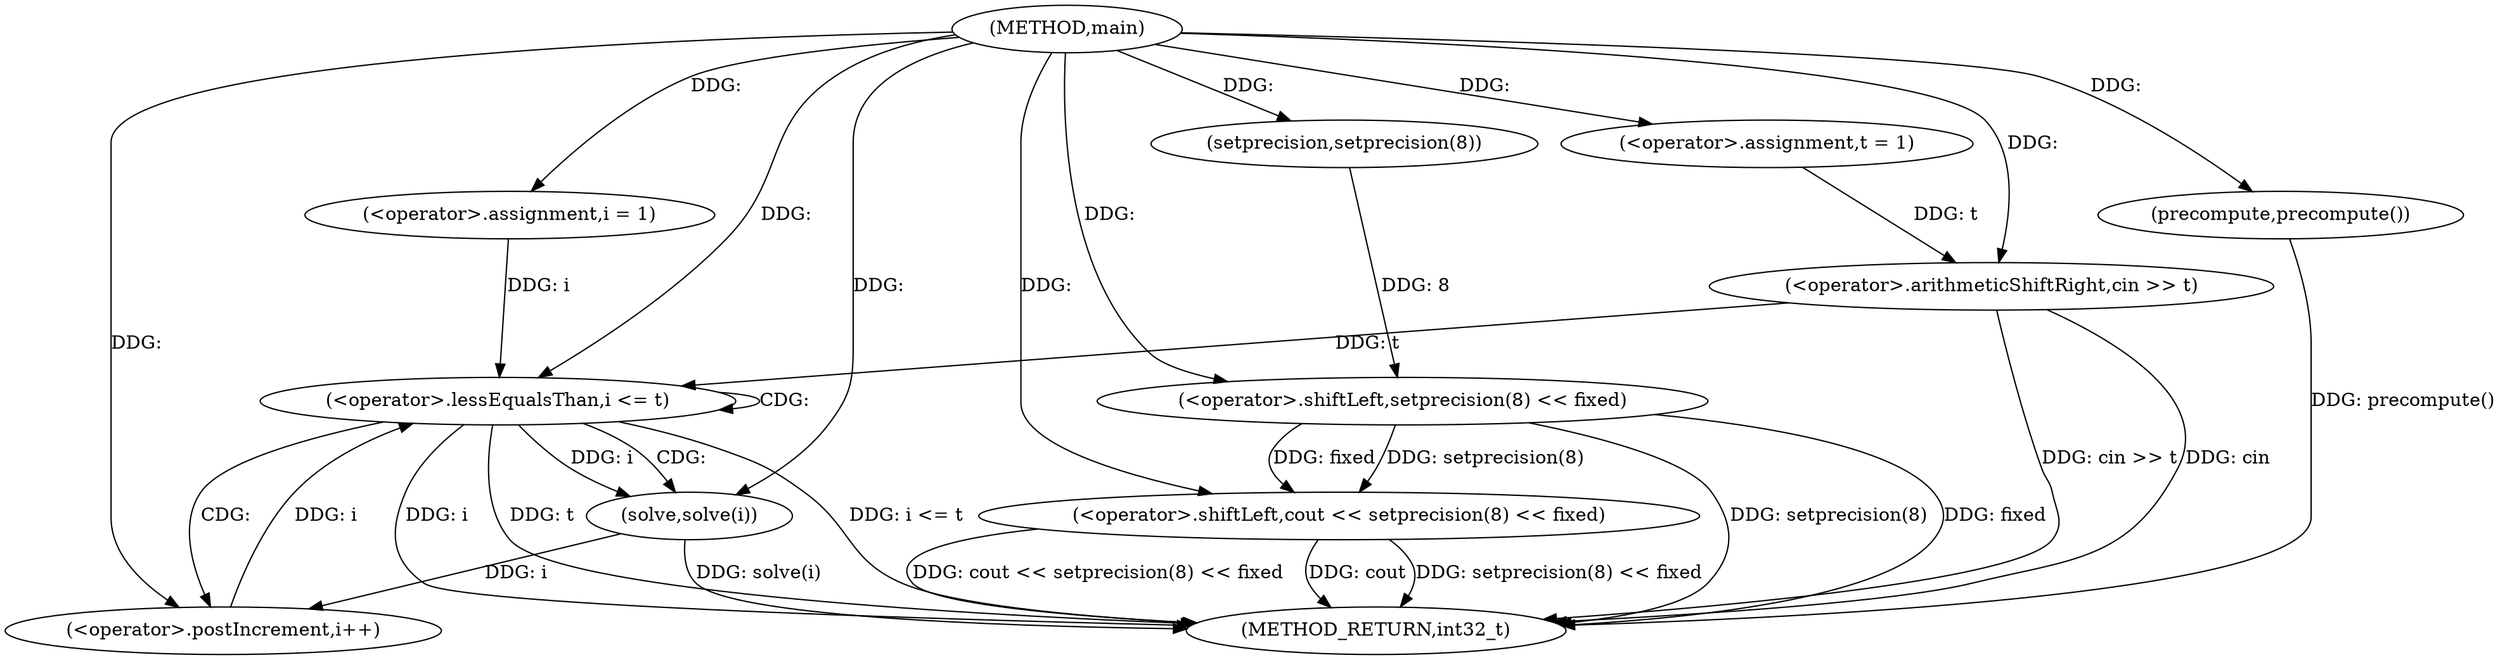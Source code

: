 digraph "main" {  
"1000517" [label = "(METHOD,main)" ]
"1000545" [label = "(METHOD_RETURN,int32_t)" ]
"1000520" [label = "(<operator>.assignment,t = 1)" ]
"1000523" [label = "(<operator>.arithmeticShiftRight,cin >> t)" ]
"1000526" [label = "(precompute,precompute())" ]
"1000527" [label = "(<operator>.shiftLeft,cout << setprecision(8) << fixed)" ]
"1000535" [label = "(<operator>.assignment,i = 1)" ]
"1000538" [label = "(<operator>.lessEqualsThan,i <= t)" ]
"1000541" [label = "(<operator>.postIncrement,i++)" ]
"1000543" [label = "(solve,solve(i))" ]
"1000529" [label = "(<operator>.shiftLeft,setprecision(8) << fixed)" ]
"1000530" [label = "(setprecision,setprecision(8))" ]
  "1000523" -> "1000545"  [ label = "DDG: cin >> t"] 
  "1000526" -> "1000545"  [ label = "DDG: precompute()"] 
  "1000529" -> "1000545"  [ label = "DDG: setprecision(8)"] 
  "1000527" -> "1000545"  [ label = "DDG: setprecision(8) << fixed"] 
  "1000527" -> "1000545"  [ label = "DDG: cout << setprecision(8) << fixed"] 
  "1000538" -> "1000545"  [ label = "DDG: i"] 
  "1000538" -> "1000545"  [ label = "DDG: t"] 
  "1000538" -> "1000545"  [ label = "DDG: i <= t"] 
  "1000543" -> "1000545"  [ label = "DDG: solve(i)"] 
  "1000527" -> "1000545"  [ label = "DDG: cout"] 
  "1000529" -> "1000545"  [ label = "DDG: fixed"] 
  "1000523" -> "1000545"  [ label = "DDG: cin"] 
  "1000517" -> "1000520"  [ label = "DDG: "] 
  "1000517" -> "1000526"  [ label = "DDG: "] 
  "1000517" -> "1000523"  [ label = "DDG: "] 
  "1000520" -> "1000523"  [ label = "DDG: t"] 
  "1000517" -> "1000527"  [ label = "DDG: "] 
  "1000529" -> "1000527"  [ label = "DDG: fixed"] 
  "1000529" -> "1000527"  [ label = "DDG: setprecision(8)"] 
  "1000517" -> "1000535"  [ label = "DDG: "] 
  "1000530" -> "1000529"  [ label = "DDG: 8"] 
  "1000517" -> "1000529"  [ label = "DDG: "] 
  "1000535" -> "1000538"  [ label = "DDG: i"] 
  "1000541" -> "1000538"  [ label = "DDG: i"] 
  "1000517" -> "1000538"  [ label = "DDG: "] 
  "1000523" -> "1000538"  [ label = "DDG: t"] 
  "1000543" -> "1000541"  [ label = "DDG: i"] 
  "1000517" -> "1000541"  [ label = "DDG: "] 
  "1000538" -> "1000543"  [ label = "DDG: i"] 
  "1000517" -> "1000543"  [ label = "DDG: "] 
  "1000517" -> "1000530"  [ label = "DDG: "] 
  "1000538" -> "1000541"  [ label = "CDG: "] 
  "1000538" -> "1000538"  [ label = "CDG: "] 
  "1000538" -> "1000543"  [ label = "CDG: "] 
}
